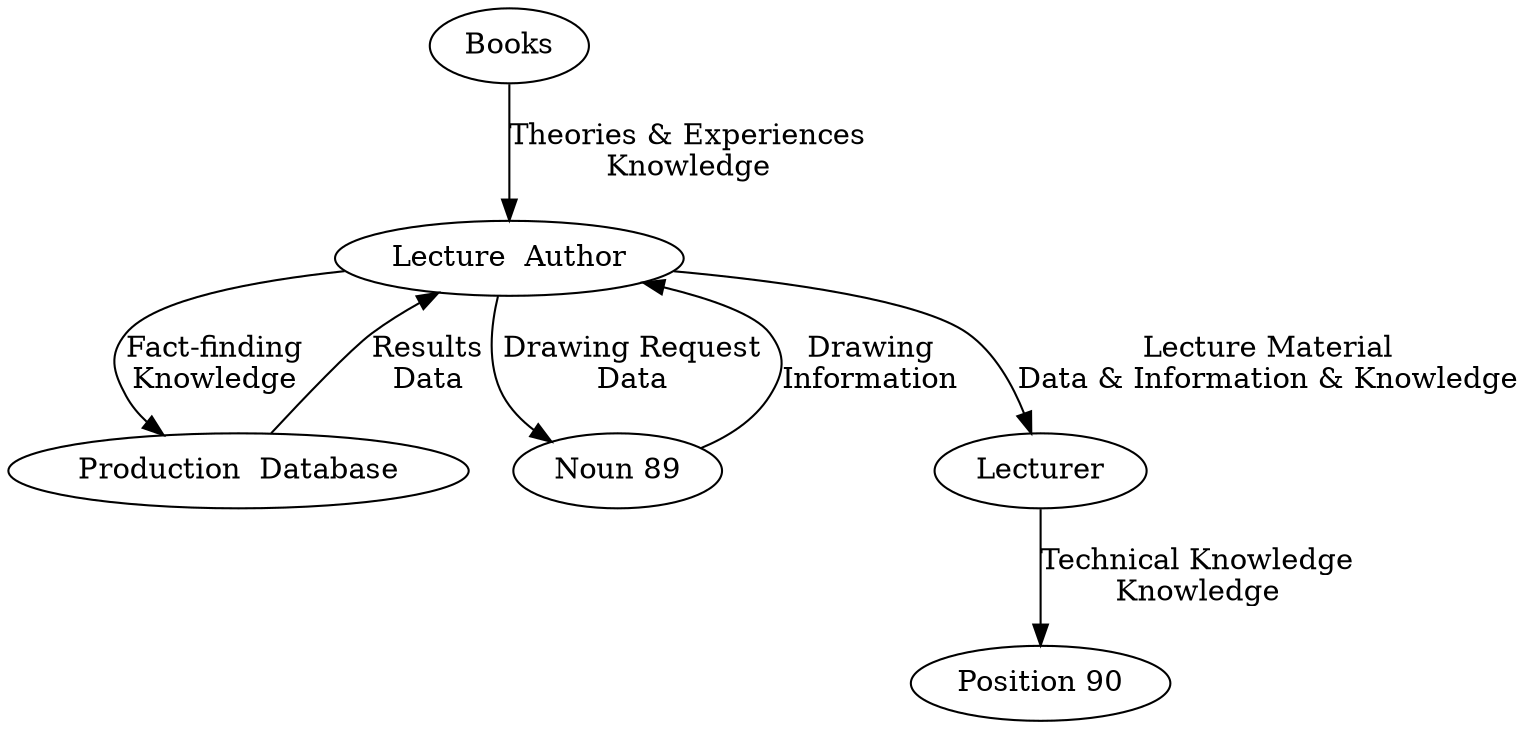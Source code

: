 digraph G{
	Auth [label="Lecture  Author"];
	DB [label="Production  Database"];
	Books [label="Books"];
	Draw [label="Noun 89"];
	Lect [label="Lecturer"];
	Oper [label="Position 90"];
	
	Auth -> DB [label="Fact-finding\nKnowledge"];
	DB -> Auth [label="Results\nData"];
	Books -> Auth [label="Theories & Experiences\nKnowledge"];
	Draw -> Auth [label="Drawing\nInformation"];	
	Auth -> Draw [label="Drawing Request\nData"];
	Auth -> Lect [label="Lecture Material\nData & Information & Knowledge"];
	Lect -> Oper [label="Technical Knowledge\nKnowledge"];
	
}

